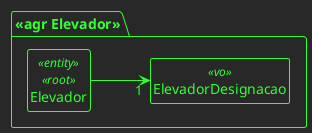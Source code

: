 @startuml ed

hide circle
hide fields

!theme crt-green
skinparam nodesep 150
hide empty members
left to right direction

package "<<agr Elevador>>"{
    class Elevador<<entity>><<root>>{}
    class ElevadorDesignacao<<vo>>{}

    Elevador --> "1" ElevadorDesignacao
}

@enduml